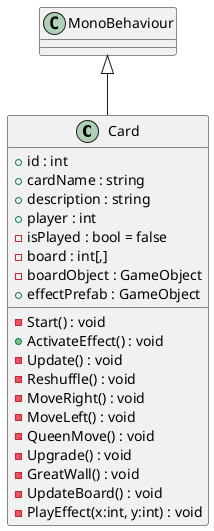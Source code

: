@startuml
class Card {
    + id : int
    + cardName : string
    + description : string
    + player : int
    - isPlayed : bool = false
    - board : int[,]
    - boardObject : GameObject
    + effectPrefab : GameObject
    - Start() : void
    + ActivateEffect() : void
    - Update() : void
    - Reshuffle() : void
    - MoveRight() : void
    - MoveLeft() : void
    - QueenMove() : void
    - Upgrade() : void
    - GreatWall() : void
    - UpdateBoard() : void
    - PlayEffect(x:int, y:int) : void
}
MonoBehaviour <|-- Card
@enduml
